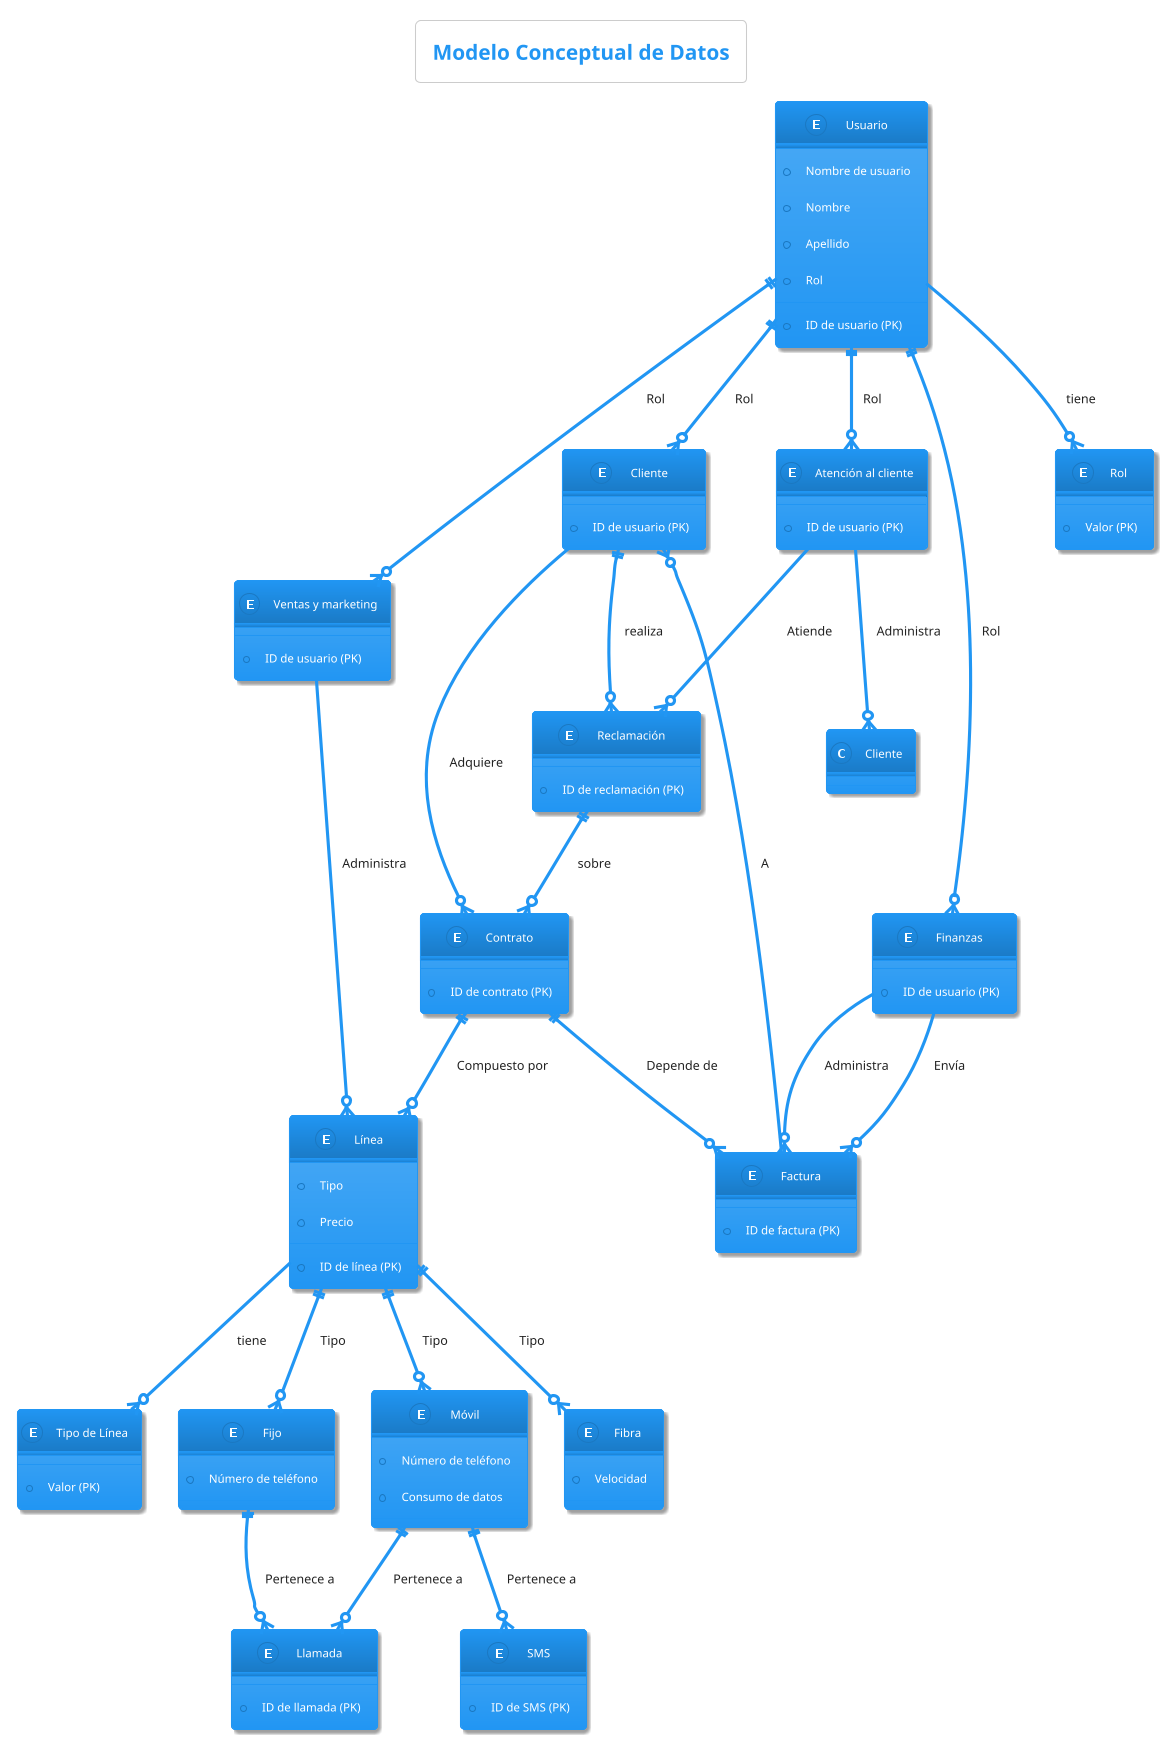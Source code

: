 @startuml ConceptualDataModel
title Modelo Conceptual de Datos
!theme materia
entity "Usuario" as usuario {
  + ID de usuario (PK)
  + Nombre de usuario
  + Nombre
  + Apellido
  + Rol
}

entity "Cliente" as cliente {
  + ID de usuario (PK)
}

entity "Ventas y marketing" as ventasMarketing {
  + ID de usuario (PK)
}

entity "Atención al cliente" as atencionCliente {
  + ID de usuario (PK)
}

entity "Finanzas" as finanzas {
  + ID de usuario (PK)
}

entity "Rol" as rol {
  + Valor (PK)
}

entity "Contrato" as contrato {
  + ID de contrato (PK)
}

entity "Línea" as linea {
  + ID de línea (PK)
  + Tipo
  + Precio
}

entity "Tipo de Línea" as tipoLinea {
  + Valor (PK)
}

entity "Fijo" as fijo {
  + Número de teléfono
}

entity "Móvil" as movil {
  + Número de teléfono
  + Consumo de datos
}

entity "Fibra" as fibra {
  + Velocidad
}

entity "Factura" as factura {
  + ID de factura (PK)
}

entity "Llamada" as llamada {
  + ID de llamada (PK)
}

entity "SMS" as sms {
  + ID de SMS (PK)
}

entity "Reclamación" as reclamacion {
  + ID de reclamación (PK)
}

usuario ||--o{ cliente : Rol
usuario ||--o{ ventasMarketing : Rol
usuario ||--o{ atencionCliente : Rol
usuario ||--o{ finanzas : Rol

usuario --o{ rol : tiene
linea --o{ tipoLinea : tiene

contrato ||--o{ linea : Compuesto por

cliente --o{ contrato : Adquiere
cliente ||--o{ reclamacion : realiza
reclamacion ||--o{ contrato: sobre

movil ||--o{ llamada : Pertenece a
movil ||--o{ sms : Pertenece a

fijo ||--o{ llamada : Pertenece a

ventasMarketing --o{ linea: Administra
atencionCliente --o{ Cliente: Administra
atencionCliente --o{ reclamacion: Atiende
finanzas --o{ factura: Administra
finanzas --o{ factura: Envía
factura --o{ cliente: A
contrato ||--o{ factura : Depende de

linea ||--o{ fijo : Tipo
linea ||--o{ movil : Tipo
linea ||--o{ fibra : Tipo
@enduml
